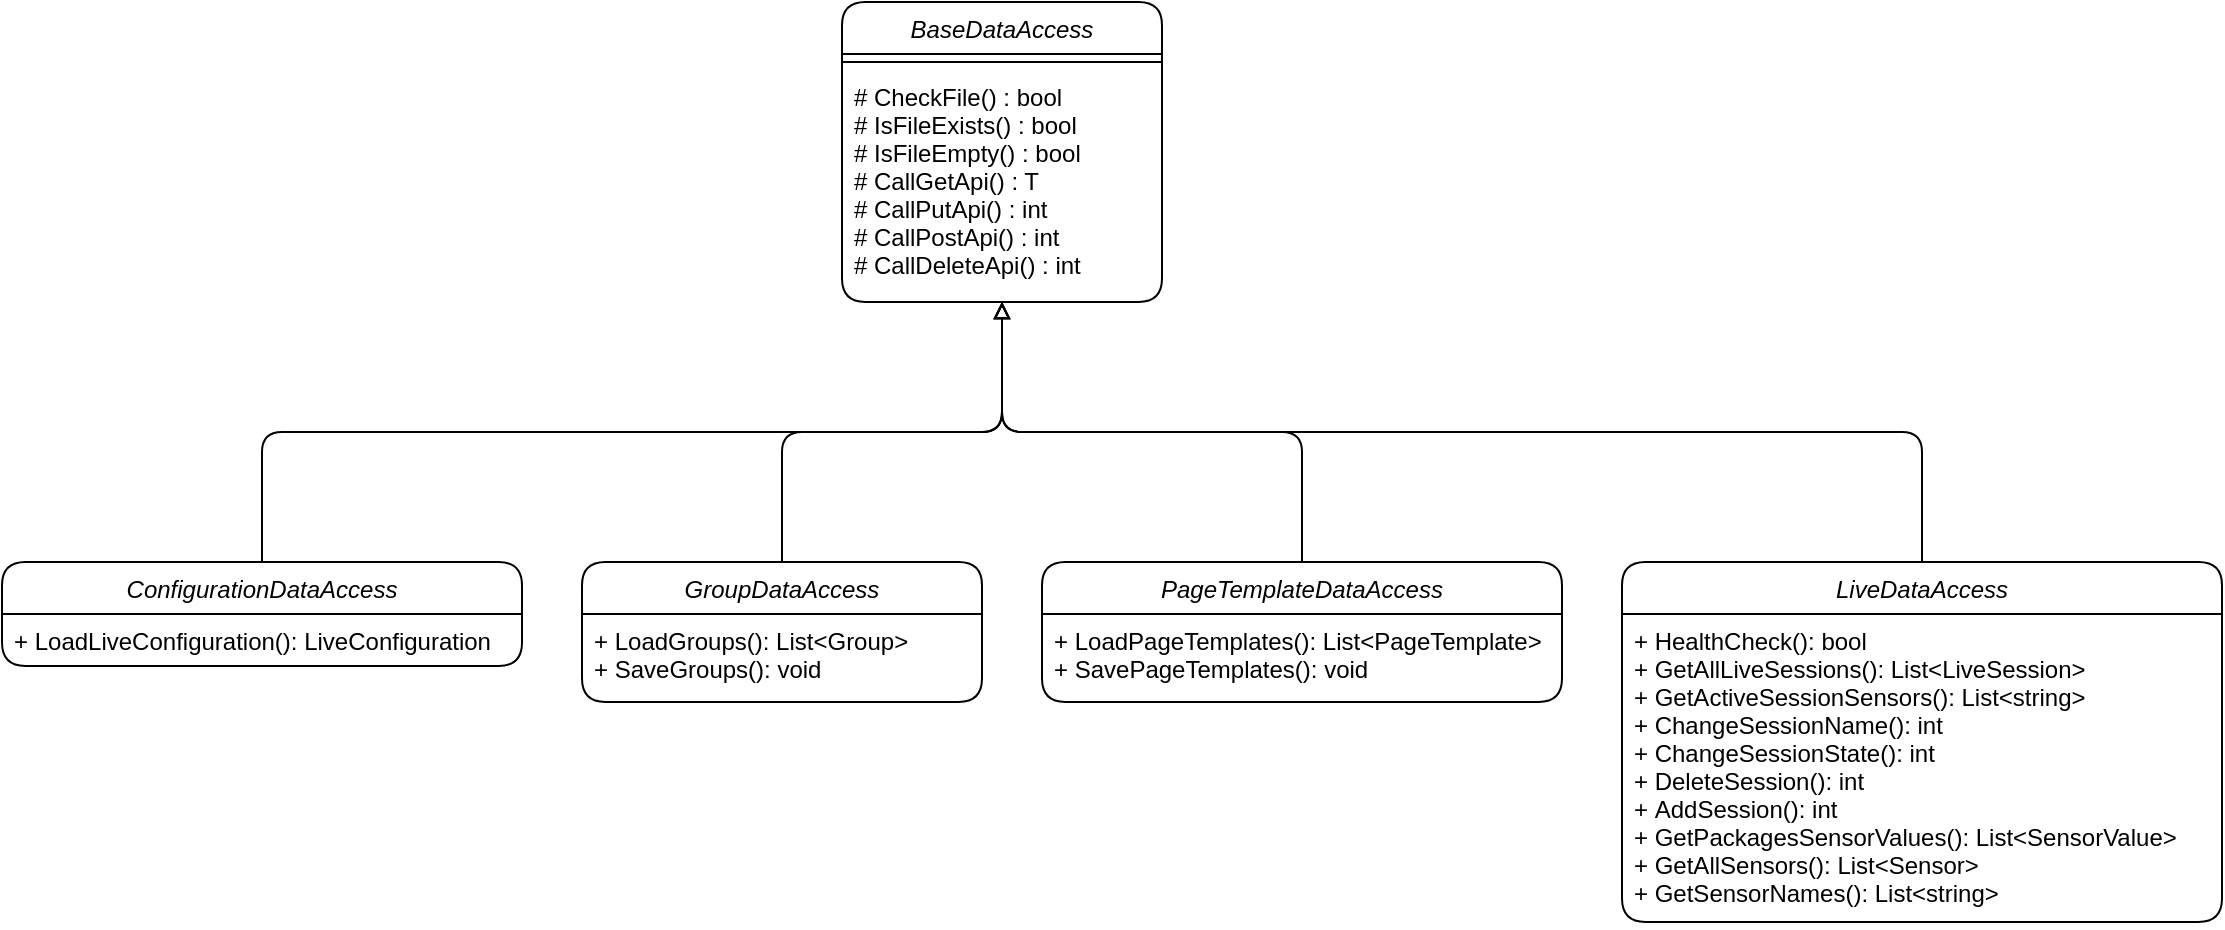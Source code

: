 <mxfile version="14.5.1" type="device"><diagram id="C5RBs43oDa-KdzZeNtuy" name="Page-1"><mxGraphModel dx="907" dy="807" grid="1" gridSize="10" guides="1" tooltips="1" connect="1" arrows="1" fold="1" page="1" pageScale="1" pageWidth="827" pageHeight="1169" math="0" shadow="0"><root><mxCell id="WIyWlLk6GJQsqaUBKTNV-0"/><mxCell id="WIyWlLk6GJQsqaUBKTNV-1" parent="WIyWlLk6GJQsqaUBKTNV-0"/><mxCell id="zkfFHV4jXpPFQw0GAbJ--0" value="BaseDataAccess" style="swimlane;fontStyle=2;align=center;verticalAlign=top;childLayout=stackLayout;horizontal=1;startSize=26;horizontalStack=0;resizeParent=1;resizeLast=0;collapsible=1;marginBottom=0;shadow=0;strokeWidth=1;rounded=1;" parent="WIyWlLk6GJQsqaUBKTNV-1" vertex="1"><mxGeometry x="500" y="100" width="160" height="150" as="geometry"><mxRectangle x="230" y="140" width="160" height="26" as="alternateBounds"/></mxGeometry></mxCell><mxCell id="zkfFHV4jXpPFQw0GAbJ--4" value="" style="line;html=1;strokeWidth=1;align=left;verticalAlign=middle;spacingTop=-1;spacingLeft=3;spacingRight=3;rotatable=0;labelPosition=right;points=[];portConstraint=eastwest;rounded=1;" parent="zkfFHV4jXpPFQw0GAbJ--0" vertex="1"><mxGeometry y="26" width="160" height="8" as="geometry"/></mxCell><mxCell id="zkfFHV4jXpPFQw0GAbJ--5" value="# CheckFile() : bool&#10;# IsFileExists() : bool&#10;# IsFileEmpty() : bool&#10;# CallGetApi() : T&#10;# CallPutApi() : int&#10;# CallPostApi() : int&#10;# CallDeleteApi() : int" style="text;align=left;verticalAlign=top;spacingLeft=4;spacingRight=4;overflow=hidden;rotatable=0;points=[[0,0.5],[1,0.5]];portConstraint=eastwest;rounded=1;" parent="zkfFHV4jXpPFQw0GAbJ--0" vertex="1"><mxGeometry y="34" width="160" height="116" as="geometry"/></mxCell><mxCell id="205YQXiJRYAUAO9WFedj-10" style="edgeStyle=orthogonalEdgeStyle;orthogonalLoop=1;jettySize=auto;html=1;exitX=0.5;exitY=0;exitDx=0;exitDy=0;entryX=0.5;entryY=1;entryDx=0;entryDy=0;endArrow=block;endFill=0;" edge="1" parent="WIyWlLk6GJQsqaUBKTNV-1" source="205YQXiJRYAUAO9WFedj-6" target="zkfFHV4jXpPFQw0GAbJ--0"><mxGeometry relative="1" as="geometry"/></mxCell><mxCell id="205YQXiJRYAUAO9WFedj-6" value="ConfigurationDataAccess" style="swimlane;fontStyle=2;childLayout=stackLayout;horizontal=1;startSize=26;fillColor=none;horizontalStack=0;resizeParent=1;resizeParentMax=0;resizeLast=0;collapsible=1;marginBottom=0;rounded=1;" vertex="1" parent="WIyWlLk6GJQsqaUBKTNV-1"><mxGeometry x="80" y="380" width="260" height="52" as="geometry"/></mxCell><mxCell id="205YQXiJRYAUAO9WFedj-7" value="+ LoadLiveConfiguration(): LiveConfiguration" style="text;strokeColor=none;fillColor=none;align=left;verticalAlign=top;spacingLeft=4;spacingRight=4;overflow=hidden;rotatable=0;points=[[0,0.5],[1,0.5]];portConstraint=eastwest;rounded=1;" vertex="1" parent="205YQXiJRYAUAO9WFedj-6"><mxGeometry y="26" width="260" height="26" as="geometry"/></mxCell><mxCell id="205YQXiJRYAUAO9WFedj-13" style="edgeStyle=orthogonalEdgeStyle;orthogonalLoop=1;jettySize=auto;html=1;exitX=0.5;exitY=0;exitDx=0;exitDy=0;entryX=0.5;entryY=1;entryDx=0;entryDy=0;endArrow=block;endFill=0;" edge="1" parent="WIyWlLk6GJQsqaUBKTNV-1" source="205YQXiJRYAUAO9WFedj-11" target="zkfFHV4jXpPFQw0GAbJ--0"><mxGeometry relative="1" as="geometry"/></mxCell><mxCell id="205YQXiJRYAUAO9WFedj-11" value="GroupDataAccess" style="swimlane;fontStyle=2;childLayout=stackLayout;horizontal=1;startSize=26;fillColor=none;horizontalStack=0;resizeParent=1;resizeParentMax=0;resizeLast=0;collapsible=1;marginBottom=0;rounded=1;" vertex="1" parent="WIyWlLk6GJQsqaUBKTNV-1"><mxGeometry x="370" y="380" width="200" height="70" as="geometry"/></mxCell><mxCell id="205YQXiJRYAUAO9WFedj-12" value="+ LoadGroups(): List&lt;Group&gt;&#10;+ SaveGroups(): void" style="text;strokeColor=none;fillColor=none;align=left;verticalAlign=top;spacingLeft=4;spacingRight=4;overflow=hidden;rotatable=0;points=[[0,0.5],[1,0.5]];portConstraint=eastwest;rounded=1;" vertex="1" parent="205YQXiJRYAUAO9WFedj-11"><mxGeometry y="26" width="200" height="44" as="geometry"/></mxCell><mxCell id="205YQXiJRYAUAO9WFedj-18" style="edgeStyle=orthogonalEdgeStyle;orthogonalLoop=1;jettySize=auto;html=1;exitX=0.5;exitY=0;exitDx=0;exitDy=0;entryX=0.5;entryY=1;entryDx=0;entryDy=0;endArrow=block;endFill=0;" edge="1" parent="WIyWlLk6GJQsqaUBKTNV-1" source="205YQXiJRYAUAO9WFedj-15" target="zkfFHV4jXpPFQw0GAbJ--0"><mxGeometry relative="1" as="geometry"/></mxCell><mxCell id="205YQXiJRYAUAO9WFedj-15" value="PageTemplateDataAccess" style="swimlane;fontStyle=2;childLayout=stackLayout;horizontal=1;startSize=26;fillColor=none;horizontalStack=0;resizeParent=1;resizeParentMax=0;resizeLast=0;collapsible=1;marginBottom=0;rounded=1;" vertex="1" parent="WIyWlLk6GJQsqaUBKTNV-1"><mxGeometry x="600" y="380" width="260" height="70" as="geometry"/></mxCell><mxCell id="205YQXiJRYAUAO9WFedj-16" value="+ LoadPageTemplates(): List&lt;PageTemplate&gt;&#10;+ SavePageTemplates(): void" style="text;strokeColor=none;fillColor=none;align=left;verticalAlign=top;spacingLeft=4;spacingRight=4;overflow=hidden;rotatable=0;points=[[0,0.5],[1,0.5]];portConstraint=eastwest;rounded=1;" vertex="1" parent="205YQXiJRYAUAO9WFedj-15"><mxGeometry y="26" width="260" height="44" as="geometry"/></mxCell><mxCell id="205YQXiJRYAUAO9WFedj-21" style="edgeStyle=orthogonalEdgeStyle;orthogonalLoop=1;jettySize=auto;html=1;exitX=0.5;exitY=0;exitDx=0;exitDy=0;entryX=0.5;entryY=1;entryDx=0;entryDy=0;endArrow=block;endFill=0;" edge="1" parent="WIyWlLk6GJQsqaUBKTNV-1" source="205YQXiJRYAUAO9WFedj-19" target="zkfFHV4jXpPFQw0GAbJ--0"><mxGeometry relative="1" as="geometry"/></mxCell><mxCell id="205YQXiJRYAUAO9WFedj-19" value="LiveDataAccess" style="swimlane;fontStyle=2;childLayout=stackLayout;horizontal=1;startSize=26;fillColor=none;horizontalStack=0;resizeParent=1;resizeParentMax=0;resizeLast=0;collapsible=1;marginBottom=0;rounded=1;" vertex="1" parent="WIyWlLk6GJQsqaUBKTNV-1"><mxGeometry x="890" y="380" width="300" height="180" as="geometry"/></mxCell><mxCell id="205YQXiJRYAUAO9WFedj-20" value="+ HealthCheck(): bool&#10;+ GetAllLiveSessions(): List&lt;LiveSession&gt;&#10;+ GetActiveSessionSensors(): List&lt;string&gt;&#10;+ ChangeSessionName(): int&#10;+ ChangeSessionState(): int&#10;+ DeleteSession(): int&#10;+ AddSession(): int&#10;+ GetPackagesSensorValues(): List&lt;SensorValue&gt;&#10;+ GetAllSensors(): List&lt;Sensor&gt;&#10;+ GetSensorNames(): List&lt;string&gt;" style="text;strokeColor=none;fillColor=none;align=left;verticalAlign=top;spacingLeft=4;spacingRight=4;overflow=hidden;rotatable=0;points=[[0,0.5],[1,0.5]];portConstraint=eastwest;rounded=1;" vertex="1" parent="205YQXiJRYAUAO9WFedj-19"><mxGeometry y="26" width="300" height="154" as="geometry"/></mxCell></root></mxGraphModel></diagram></mxfile>